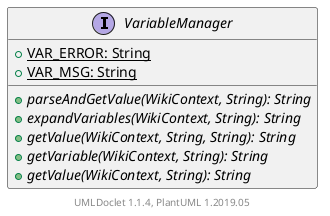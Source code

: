 @startuml

    interface VariableManager [[VariableManager.html]] {
        {static} +VAR_ERROR: String
        {static} +VAR_MSG: String
        {abstract} +parseAndGetValue(WikiContext, String): String
        {abstract} +expandVariables(WikiContext, String): String
        {abstract} +getValue(WikiContext, String, String): String
        {abstract} +getVariable(WikiContext, String): String
        {abstract} +getValue(WikiContext, String): String
    }


    center footer UMLDoclet 1.1.4, PlantUML 1.2019.05
@enduml
